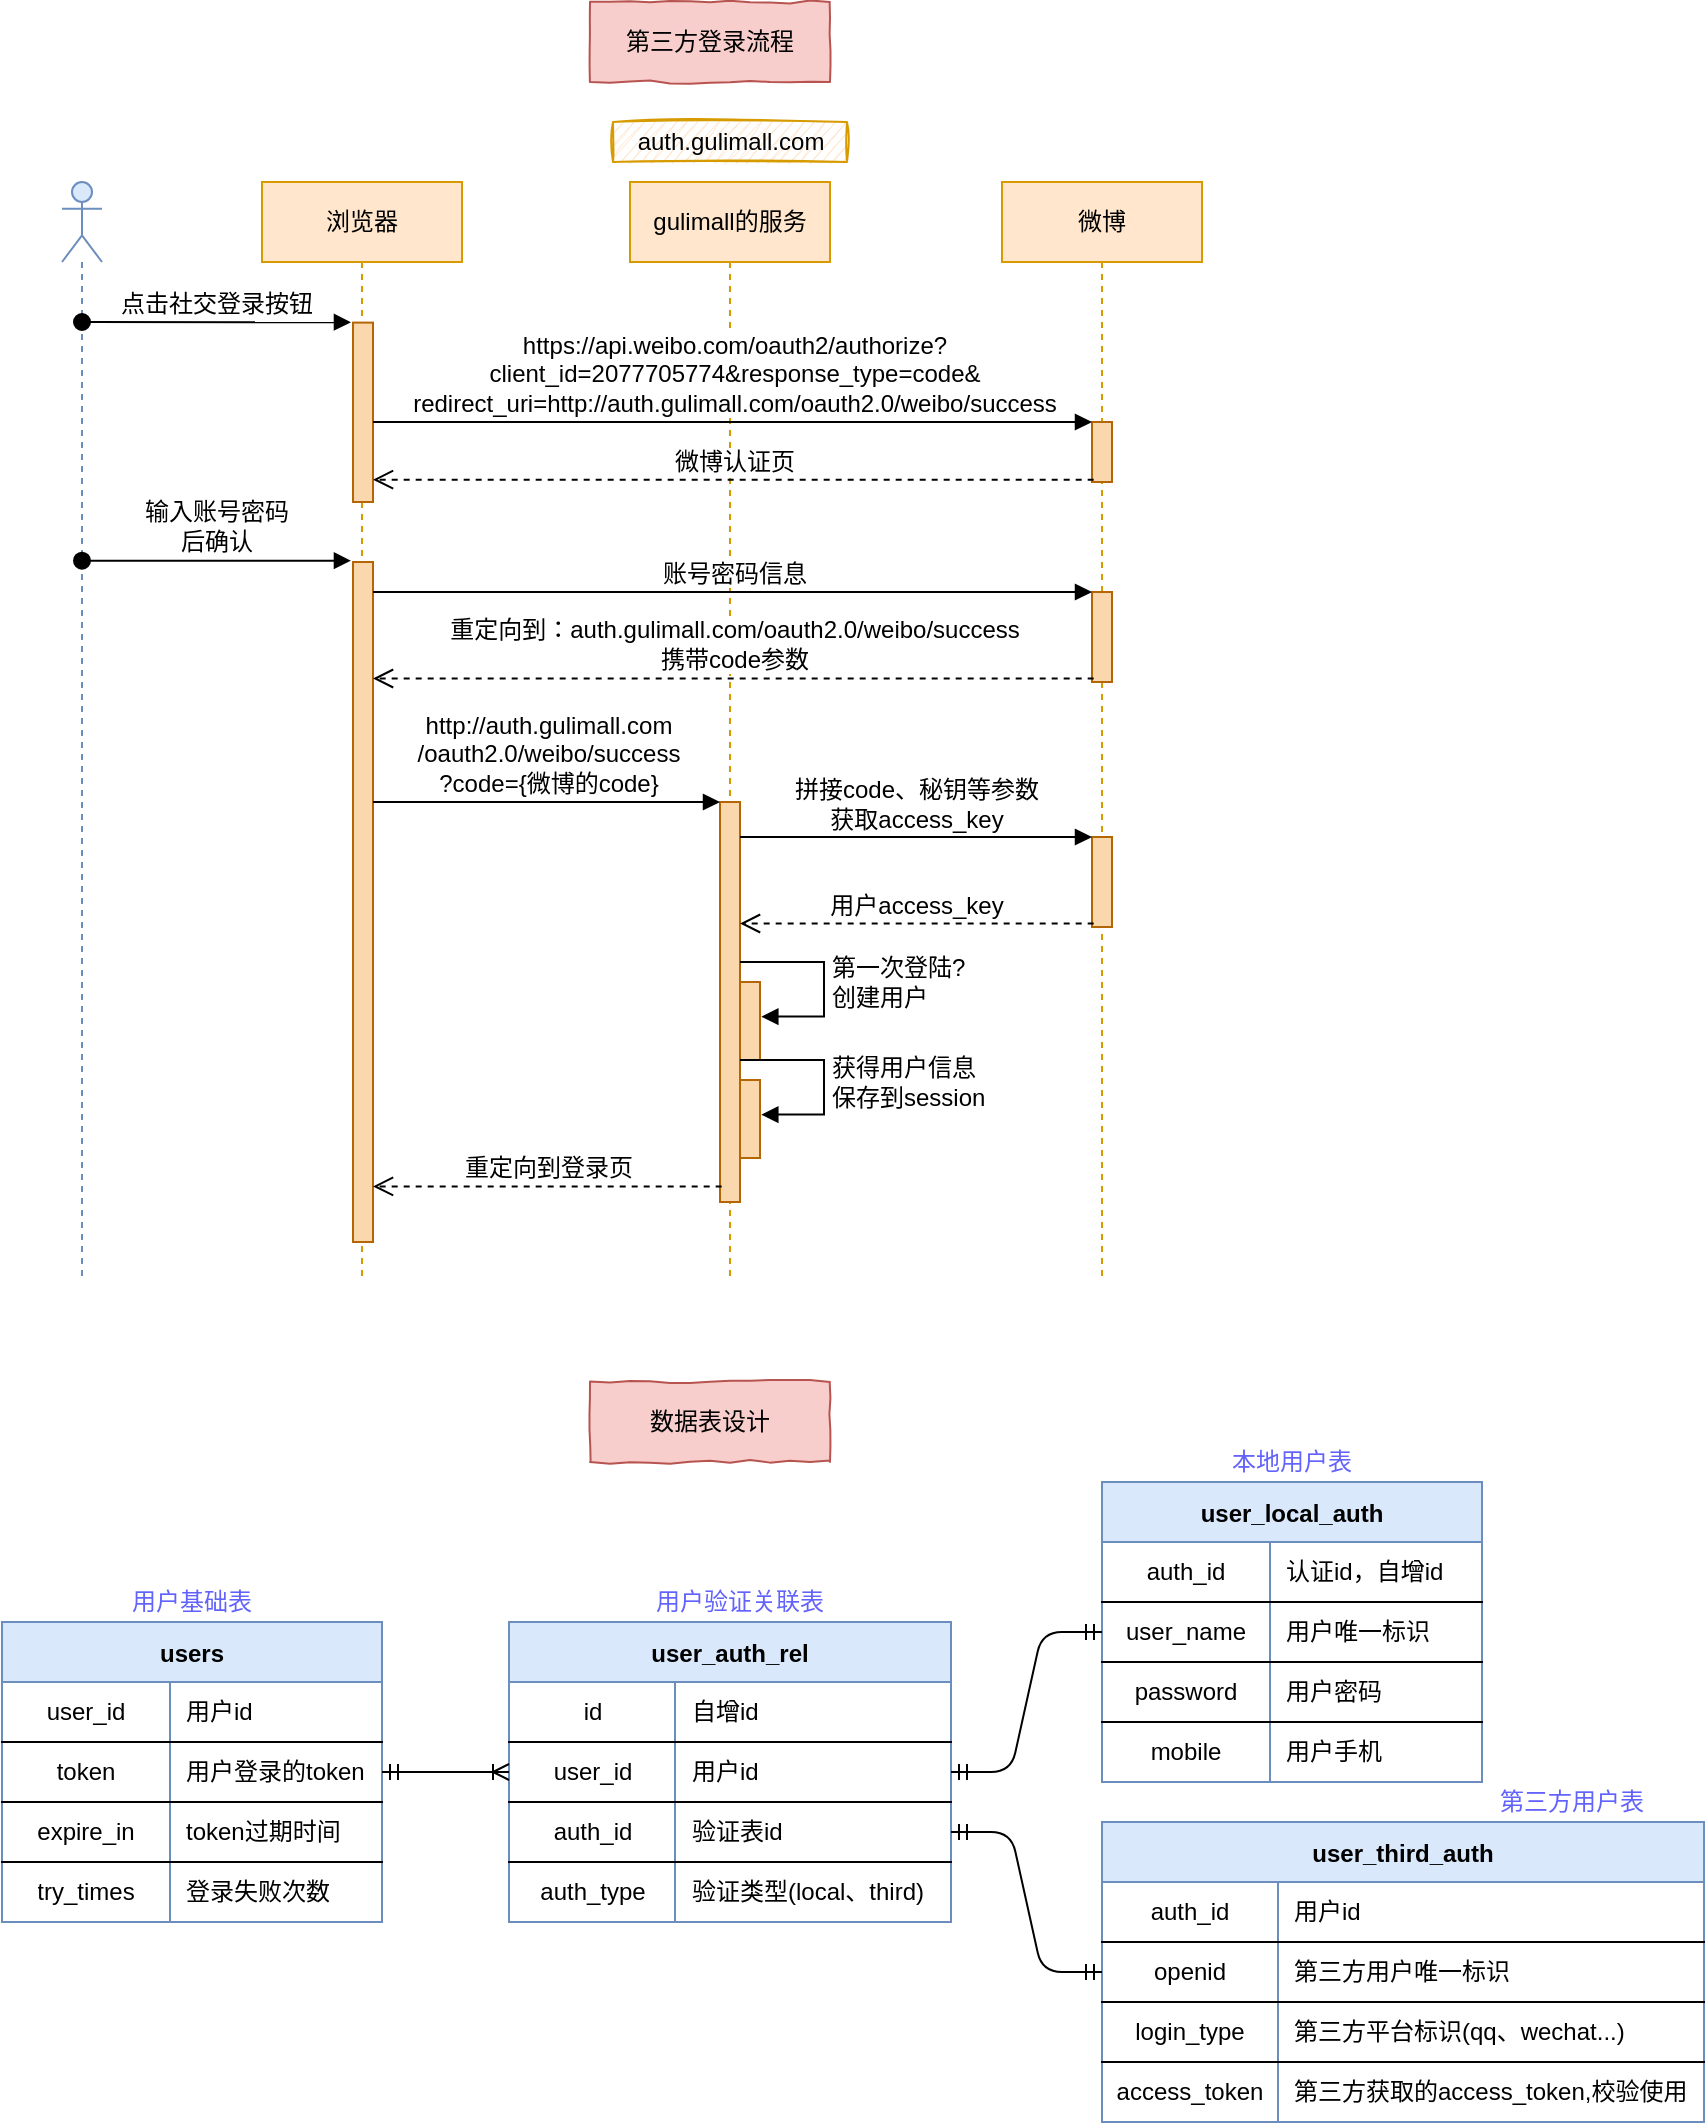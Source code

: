 <mxfile>
    <diagram id="n7cS4LPloCSjNX9LW9l1" name="第 1 页">
        <mxGraphModel dx="937" dy="670" grid="1" gridSize="10" guides="1" tooltips="1" connect="1" arrows="1" fold="1" page="1" pageScale="1" pageWidth="827" pageHeight="1169" math="0" shadow="0">
            <root>
                <mxCell id="0"/>
                <mxCell id="1" parent="0"/>
                <mxCell id="2" value="第三方登录流程" style="rounded=0;whiteSpace=wrap;html=1;fillColor=#f8cecc;strokeColor=#b85450;comic=1;" parent="1" vertex="1">
                    <mxGeometry x="354" y="40" width="120" height="40" as="geometry"/>
                </mxCell>
                <mxCell id="27" value="" style="shape=umlLifeline;participant=umlActor;perimeter=lifelinePerimeter;whiteSpace=wrap;html=1;container=1;collapsible=0;recursiveResize=0;verticalAlign=top;spacingTop=36;outlineConnect=0;comic=0;sketch=0;fontSize=12;fillColor=#dae8fc;strokeColor=#6c8ebf;" parent="1" vertex="1">
                    <mxGeometry x="90" y="130" width="20" height="550" as="geometry"/>
                </mxCell>
                <mxCell id="28" value="浏览器" style="shape=umlLifeline;perimeter=lifelinePerimeter;whiteSpace=wrap;html=1;container=1;collapsible=0;recursiveResize=0;outlineConnect=0;comic=0;sketch=0;fontSize=12;fillColor=#ffe6cc;strokeColor=#d79b00;" parent="1" vertex="1">
                    <mxGeometry x="190" y="130" width="100" height="550" as="geometry"/>
                </mxCell>
                <mxCell id="52" value="" style="html=1;points=[];perimeter=orthogonalPerimeter;comic=0;sketch=0;fontSize=12;fillColor=#fad7ac;strokeColor=#b46504;" parent="28" vertex="1">
                    <mxGeometry x="45.5" y="70.3" width="10" height="89.7" as="geometry"/>
                </mxCell>
                <mxCell id="53" value="点击社交登录按钮" style="html=1;verticalAlign=bottom;startArrow=oval;endArrow=block;startSize=8;sketch=0;fontSize=12;entryX=-0.103;entryY=-0.002;entryDx=0;entryDy=0;entryPerimeter=0;" parent="28" target="52" edge="1">
                    <mxGeometry relative="1" as="geometry">
                        <mxPoint x="-90" y="70" as="sourcePoint"/>
                        <mxPoint x="55.5" y="80.3" as="targetPoint"/>
                    </mxGeometry>
                </mxCell>
                <mxCell id="59" value="" style="html=1;points=[];perimeter=orthogonalPerimeter;comic=0;sketch=0;fontSize=12;fillColor=#fad7ac;strokeColor=#b46504;" parent="28" vertex="1">
                    <mxGeometry x="45.5" y="190" width="10" height="340" as="geometry"/>
                </mxCell>
                <mxCell id="30" value="gulimall的服务" style="shape=umlLifeline;perimeter=lifelinePerimeter;whiteSpace=wrap;html=1;container=1;collapsible=0;recursiveResize=0;outlineConnect=0;comic=0;sketch=0;fontSize=12;fillColor=#ffe6cc;strokeColor=#d79b00;" parent="1" vertex="1">
                    <mxGeometry x="374" y="130" width="100" height="550" as="geometry"/>
                </mxCell>
                <mxCell id="66" value="" style="html=1;points=[];perimeter=orthogonalPerimeter;comic=0;sketch=0;fontSize=12;fillColor=#fad7ac;strokeColor=#b46504;" parent="30" vertex="1">
                    <mxGeometry x="45" y="310" width="10" height="200" as="geometry"/>
                </mxCell>
                <mxCell id="73" value="" style="html=1;points=[];perimeter=orthogonalPerimeter;comic=0;sketch=0;fontSize=12;fillColor=#fad7ac;strokeColor=#b46504;" parent="30" vertex="1">
                    <mxGeometry x="55.0" y="400" width="10" height="39" as="geometry"/>
                </mxCell>
                <mxCell id="74" value="第一次登陆?&lt;br&gt;创建用户" style="edgeStyle=orthogonalEdgeStyle;html=1;align=left;spacingLeft=2;endArrow=block;rounded=0;entryX=1.067;entryY=0.444;sketch=0;fontSize=12;entryDx=0;entryDy=0;entryPerimeter=0;" parent="30" source="66" target="73" edge="1">
                    <mxGeometry x="0.034" relative="1" as="geometry">
                        <mxPoint x="494.7" y="519" as="sourcePoint"/>
                        <Array as="points">
                            <mxPoint x="97" y="390"/>
                            <mxPoint x="97" y="417"/>
                        </Array>
                        <mxPoint as="offset"/>
                    </mxGeometry>
                </mxCell>
                <mxCell id="75" value="" style="html=1;points=[];perimeter=orthogonalPerimeter;comic=0;sketch=0;fontSize=12;fillColor=#fad7ac;strokeColor=#b46504;" parent="30" vertex="1">
                    <mxGeometry x="55.0" y="449" width="10" height="39" as="geometry"/>
                </mxCell>
                <mxCell id="76" value="获得用户信息&lt;br&gt;保存到session" style="edgeStyle=orthogonalEdgeStyle;html=1;align=left;spacingLeft=2;endArrow=block;rounded=0;entryX=1.067;entryY=0.444;sketch=0;fontSize=12;entryDx=0;entryDy=0;entryPerimeter=0;" parent="30" source="66" target="75" edge="1">
                    <mxGeometry x="0.053" relative="1" as="geometry">
                        <mxPoint x="429" y="1089" as="sourcePoint"/>
                        <Array as="points">
                            <mxPoint x="97" y="439"/>
                            <mxPoint x="97" y="466"/>
                        </Array>
                        <mxPoint as="offset"/>
                    </mxGeometry>
                </mxCell>
                <mxCell id="34" value="微博" style="shape=umlLifeline;perimeter=lifelinePerimeter;whiteSpace=wrap;html=1;container=1;collapsible=0;recursiveResize=0;outlineConnect=0;comic=0;sketch=0;fontSize=12;fillColor=#ffe6cc;strokeColor=#d79b00;" parent="1" vertex="1">
                    <mxGeometry x="560" y="130" width="100" height="550" as="geometry"/>
                </mxCell>
                <mxCell id="54" value="" style="html=1;points=[];perimeter=orthogonalPerimeter;comic=0;sketch=0;fontSize=12;fillColor=#fad7ac;strokeColor=#b46504;" parent="34" vertex="1">
                    <mxGeometry x="45" y="120" width="10" height="30" as="geometry"/>
                </mxCell>
                <mxCell id="63" value="" style="html=1;points=[];perimeter=orthogonalPerimeter;comic=0;sketch=0;fontSize=12;fillColor=#fad7ac;strokeColor=#b46504;" parent="34" vertex="1">
                    <mxGeometry x="45" y="205" width="10" height="45" as="geometry"/>
                </mxCell>
                <mxCell id="70" value="" style="html=1;points=[];perimeter=orthogonalPerimeter;comic=0;sketch=0;fontSize=12;fillColor=#fad7ac;strokeColor=#b46504;" parent="34" vertex="1">
                    <mxGeometry x="45" y="327.5" width="10" height="45" as="geometry"/>
                </mxCell>
                <mxCell id="50" value="auth.gulimall.com" style="rounded=0;whiteSpace=wrap;html=1;fillColor=#ffe6cc;strokeColor=#d79b00;comic=1;sketch=1;" parent="1" vertex="1">
                    <mxGeometry x="365.5" y="100" width="117" height="20" as="geometry"/>
                </mxCell>
                <mxCell id="55" value="https://api.weibo.com/oauth2/authorize?&lt;br&gt;client_id=2077705774&amp;amp;response_type=code&amp;amp;&lt;br&gt;redirect_uri=http://auth.gulimall.com/oauth2.0/weibo/success" style="html=1;verticalAlign=bottom;endArrow=block;entryX=0;entryY=0;sketch=0;fontSize=12;" parent="1" source="52" target="54" edge="1">
                    <mxGeometry relative="1" as="geometry">
                        <mxPoint x="250" y="230" as="sourcePoint"/>
                    </mxGeometry>
                </mxCell>
                <mxCell id="56" value="微博认证页" style="html=1;verticalAlign=bottom;endArrow=open;dashed=1;endSize=8;sketch=0;fontSize=12;exitX=0.084;exitY=0.961;exitDx=0;exitDy=0;exitPerimeter=0;" parent="1" source="54" target="52" edge="1">
                    <mxGeometry relative="1" as="geometry">
                        <mxPoint x="225" y="258.83" as="targetPoint"/>
                        <mxPoint x="610" y="240" as="sourcePoint"/>
                    </mxGeometry>
                </mxCell>
                <mxCell id="60" value="输入账号密码&lt;br&gt;后确认" style="html=1;verticalAlign=bottom;startArrow=oval;endArrow=block;startSize=8;sketch=0;fontSize=12;entryX=-0.103;entryY=-0.002;entryDx=0;entryDy=0;entryPerimeter=0;" parent="1" source="27" target="59" edge="1">
                    <mxGeometry relative="1" as="geometry">
                        <mxPoint x="99.5" y="305.061" as="sourcePoint"/>
                        <mxPoint x="245.5" y="315.24" as="targetPoint"/>
                    </mxGeometry>
                </mxCell>
                <mxCell id="64" value="账号密码信息" style="html=1;verticalAlign=bottom;endArrow=block;entryX=0;entryY=0;sketch=0;fontSize=12;" parent="1" source="59" target="63" edge="1">
                    <mxGeometry relative="1" as="geometry">
                        <mxPoint x="245.5" y="335" as="sourcePoint"/>
                    </mxGeometry>
                </mxCell>
                <mxCell id="65" value="重定向到：auth.gulimall.com/oauth2.0/weibo/success&lt;br&gt;携带code参数" style="html=1;verticalAlign=bottom;endArrow=open;dashed=1;endSize=8;sketch=0;fontSize=12;exitX=0.084;exitY=0.961;exitDx=0;exitDy=0;exitPerimeter=0;" parent="1" source="63" target="59" edge="1">
                    <mxGeometry relative="1" as="geometry">
                        <mxPoint x="245.5" y="363.83" as="targetPoint"/>
                        <mxPoint x="610" y="325" as="sourcePoint"/>
                    </mxGeometry>
                </mxCell>
                <mxCell id="67" value="http://auth.gulimall.com&lt;br&gt;/oauth2.0/weibo/success&lt;br&gt;?code={微博的code}" style="html=1;verticalAlign=bottom;endArrow=block;entryX=0;entryY=0;sketch=0;fontSize=12;" parent="1" source="59" target="66" edge="1">
                    <mxGeometry relative="1" as="geometry">
                        <mxPoint x="60" y="410" as="sourcePoint"/>
                    </mxGeometry>
                </mxCell>
                <mxCell id="68" value="重定向到登录页" style="html=1;verticalAlign=bottom;endArrow=open;dashed=1;endSize=8;sketch=0;fontSize=12;exitX=0.084;exitY=0.961;exitDx=0;exitDy=0;exitPerimeter=0;" parent="1" source="66" target="59" edge="1">
                    <mxGeometry relative="1" as="geometry">
                        <mxPoint x="60" y="453.245" as="targetPoint"/>
                        <mxPoint x="424.5" y="400" as="sourcePoint"/>
                    </mxGeometry>
                </mxCell>
                <mxCell id="71" value="拼接code、秘钥等参数&lt;br&gt;获取access_key" style="html=1;verticalAlign=bottom;endArrow=block;entryX=0;entryY=0;sketch=0;fontSize=12;" parent="1" source="66" target="70" edge="1">
                    <mxGeometry relative="1" as="geometry">
                        <mxPoint x="431.5" y="440" as="sourcePoint"/>
                    </mxGeometry>
                </mxCell>
                <mxCell id="72" value="用户access_key" style="html=1;verticalAlign=bottom;endArrow=open;dashed=1;endSize=8;sketch=0;fontSize=12;exitX=0.084;exitY=0.961;exitDx=0;exitDy=0;exitPerimeter=0;" parent="1" source="70" target="66" edge="1">
                    <mxGeometry relative="1" as="geometry">
                        <mxPoint x="431.5" y="483.245" as="targetPoint"/>
                        <mxPoint x="610.5" y="400" as="sourcePoint"/>
                    </mxGeometry>
                </mxCell>
                <mxCell id="77" value="数据表设计" style="rounded=0;whiteSpace=wrap;html=1;fillColor=#f8cecc;strokeColor=#b85450;comic=1;" parent="1" vertex="1">
                    <mxGeometry x="354" y="730" width="120" height="40" as="geometry"/>
                </mxCell>
                <mxCell id="79" value="users" style="shape=table;startSize=30;container=1;collapsible=0;childLayout=tableLayout;fixedRows=1;rowLines=0;fontStyle=1;align=center;pointerEvents=1;comic=0;fillColor=#dae8fc;strokeColor=#6c8ebf;" parent="1" vertex="1">
                    <mxGeometry x="60" y="850" width="190" height="150" as="geometry"/>
                </mxCell>
                <mxCell id="80" value="" style="shape=partialRectangle;html=1;whiteSpace=wrap;collapsible=0;dropTarget=0;pointerEvents=1;fillColor=none;top=0;left=0;bottom=1;right=0;points=[[0,0.5],[1,0.5]];portConstraint=eastwest;comic=0;" parent="79" vertex="1">
                    <mxGeometry y="30" width="190" height="30" as="geometry"/>
                </mxCell>
                <mxCell id="81" value="user_id" style="shape=partialRectangle;html=1;whiteSpace=wrap;connectable=0;fillColor=none;top=0;left=0;bottom=0;right=0;overflow=hidden;pointerEvents=1;comic=0;" parent="80" vertex="1">
                    <mxGeometry width="84" height="30" as="geometry">
                        <mxRectangle width="84" height="30" as="alternateBounds"/>
                    </mxGeometry>
                </mxCell>
                <mxCell id="82" value="用户id" style="shape=partialRectangle;html=1;whiteSpace=wrap;connectable=0;fillColor=none;top=0;left=0;bottom=0;right=0;align=left;spacingLeft=6;overflow=hidden;pointerEvents=1;comic=0;" parent="80" vertex="1">
                    <mxGeometry x="84" width="106" height="30" as="geometry">
                        <mxRectangle width="106" height="30" as="alternateBounds"/>
                    </mxGeometry>
                </mxCell>
                <mxCell id="92" style="shape=partialRectangle;html=1;whiteSpace=wrap;collapsible=0;dropTarget=0;pointerEvents=1;fillColor=none;top=0;left=0;bottom=1;right=0;points=[[0,0.5],[1,0.5]];portConstraint=eastwest;comic=0;" parent="79" vertex="1">
                    <mxGeometry y="60" width="190" height="30" as="geometry"/>
                </mxCell>
                <mxCell id="93" value="token" style="shape=partialRectangle;html=1;whiteSpace=wrap;connectable=0;fillColor=none;top=0;left=0;bottom=0;right=0;overflow=hidden;pointerEvents=1;comic=0;" parent="92" vertex="1">
                    <mxGeometry width="84" height="30" as="geometry">
                        <mxRectangle width="84" height="30" as="alternateBounds"/>
                    </mxGeometry>
                </mxCell>
                <mxCell id="94" value="用户登录的token" style="shape=partialRectangle;html=1;whiteSpace=wrap;connectable=0;fillColor=none;top=0;left=0;bottom=0;right=0;align=left;spacingLeft=6;overflow=hidden;pointerEvents=1;comic=0;" parent="92" vertex="1">
                    <mxGeometry x="84" width="106" height="30" as="geometry">
                        <mxRectangle width="106" height="30" as="alternateBounds"/>
                    </mxGeometry>
                </mxCell>
                <mxCell id="98" style="shape=partialRectangle;html=1;whiteSpace=wrap;collapsible=0;dropTarget=0;pointerEvents=1;fillColor=none;top=0;left=0;bottom=1;right=0;points=[[0,0.5],[1,0.5]];portConstraint=eastwest;comic=0;" parent="79" vertex="1">
                    <mxGeometry y="90" width="190" height="30" as="geometry"/>
                </mxCell>
                <mxCell id="99" value="expire_in" style="shape=partialRectangle;html=1;whiteSpace=wrap;connectable=0;fillColor=none;top=0;left=0;bottom=0;right=0;overflow=hidden;pointerEvents=1;comic=0;" parent="98" vertex="1">
                    <mxGeometry width="84" height="30" as="geometry">
                        <mxRectangle width="84" height="30" as="alternateBounds"/>
                    </mxGeometry>
                </mxCell>
                <mxCell id="100" value="token过期时间" style="shape=partialRectangle;html=1;whiteSpace=wrap;connectable=0;fillColor=none;top=0;left=0;bottom=0;right=0;align=left;spacingLeft=6;overflow=hidden;pointerEvents=1;comic=0;" parent="98" vertex="1">
                    <mxGeometry x="84" width="106" height="30" as="geometry">
                        <mxRectangle width="106" height="30" as="alternateBounds"/>
                    </mxGeometry>
                </mxCell>
                <mxCell id="89" style="shape=partialRectangle;html=1;whiteSpace=wrap;collapsible=0;dropTarget=0;pointerEvents=1;fillColor=none;top=0;left=0;bottom=0;right=0;points=[[0,0.5],[1,0.5]];portConstraint=eastwest;comic=0;" parent="79" vertex="1">
                    <mxGeometry y="120" width="190" height="30" as="geometry"/>
                </mxCell>
                <mxCell id="90" value="try_times" style="shape=partialRectangle;html=1;whiteSpace=wrap;connectable=0;fillColor=none;top=0;left=0;bottom=0;right=0;overflow=hidden;pointerEvents=1;comic=0;" parent="89" vertex="1">
                    <mxGeometry width="84" height="30" as="geometry">
                        <mxRectangle width="84" height="30" as="alternateBounds"/>
                    </mxGeometry>
                </mxCell>
                <mxCell id="91" value="登录失败次数" style="shape=partialRectangle;html=1;whiteSpace=wrap;connectable=0;fillColor=none;top=0;left=0;bottom=0;right=0;align=left;spacingLeft=6;overflow=hidden;pointerEvents=1;comic=0;" parent="89" vertex="1">
                    <mxGeometry x="84" width="106" height="30" as="geometry">
                        <mxRectangle width="106" height="30" as="alternateBounds"/>
                    </mxGeometry>
                </mxCell>
                <mxCell id="101" value="user_auth_rel" style="shape=table;startSize=30;container=1;collapsible=0;childLayout=tableLayout;fixedRows=1;rowLines=0;fontStyle=1;align=center;pointerEvents=1;comic=0;fillColor=#dae8fc;strokeColor=#6c8ebf;" parent="1" vertex="1">
                    <mxGeometry x="313.5" y="850" width="221" height="150" as="geometry"/>
                </mxCell>
                <mxCell id="102" value="" style="shape=partialRectangle;html=1;whiteSpace=wrap;collapsible=0;dropTarget=0;pointerEvents=1;fillColor=none;top=0;left=0;bottom=1;right=0;points=[[0,0.5],[1,0.5]];portConstraint=eastwest;comic=0;" parent="101" vertex="1">
                    <mxGeometry y="30" width="221" height="30" as="geometry"/>
                </mxCell>
                <mxCell id="103" value="id" style="shape=partialRectangle;html=1;whiteSpace=wrap;connectable=0;fillColor=none;top=0;left=0;bottom=0;right=0;overflow=hidden;pointerEvents=1;comic=0;" parent="102" vertex="1">
                    <mxGeometry width="83" height="30" as="geometry">
                        <mxRectangle width="83" height="30" as="alternateBounds"/>
                    </mxGeometry>
                </mxCell>
                <mxCell id="104" value="自增id" style="shape=partialRectangle;html=1;whiteSpace=wrap;connectable=0;fillColor=none;top=0;left=0;bottom=0;right=0;align=left;spacingLeft=6;overflow=hidden;pointerEvents=1;comic=0;" parent="102" vertex="1">
                    <mxGeometry x="83" width="138" height="30" as="geometry">
                        <mxRectangle width="138" height="30" as="alternateBounds"/>
                    </mxGeometry>
                </mxCell>
                <mxCell id="105" style="shape=partialRectangle;html=1;whiteSpace=wrap;collapsible=0;dropTarget=0;pointerEvents=1;fillColor=none;top=0;left=0;bottom=1;right=0;points=[[0,0.5],[1,0.5]];portConstraint=eastwest;comic=0;" parent="101" vertex="1">
                    <mxGeometry y="60" width="221" height="30" as="geometry"/>
                </mxCell>
                <mxCell id="106" value="user_id" style="shape=partialRectangle;html=1;whiteSpace=wrap;connectable=0;fillColor=none;top=0;left=0;bottom=0;right=0;overflow=hidden;pointerEvents=1;comic=0;" parent="105" vertex="1">
                    <mxGeometry width="83" height="30" as="geometry">
                        <mxRectangle width="83" height="30" as="alternateBounds"/>
                    </mxGeometry>
                </mxCell>
                <mxCell id="107" value="用户id" style="shape=partialRectangle;html=1;whiteSpace=wrap;connectable=0;fillColor=none;top=0;left=0;bottom=0;right=0;align=left;spacingLeft=6;overflow=hidden;pointerEvents=1;comic=0;" parent="105" vertex="1">
                    <mxGeometry x="83" width="138" height="30" as="geometry">
                        <mxRectangle width="138" height="30" as="alternateBounds"/>
                    </mxGeometry>
                </mxCell>
                <mxCell id="108" style="shape=partialRectangle;html=1;whiteSpace=wrap;collapsible=0;dropTarget=0;pointerEvents=1;fillColor=none;top=0;left=0;bottom=1;right=0;points=[[0,0.5],[1,0.5]];portConstraint=eastwest;comic=0;" parent="101" vertex="1">
                    <mxGeometry y="90" width="221" height="30" as="geometry"/>
                </mxCell>
                <mxCell id="109" value="auth_id" style="shape=partialRectangle;html=1;whiteSpace=wrap;connectable=0;fillColor=none;top=0;left=0;bottom=0;right=0;overflow=hidden;pointerEvents=1;comic=0;" parent="108" vertex="1">
                    <mxGeometry width="83" height="30" as="geometry">
                        <mxRectangle width="83" height="30" as="alternateBounds"/>
                    </mxGeometry>
                </mxCell>
                <mxCell id="110" value="验证表id" style="shape=partialRectangle;html=1;whiteSpace=wrap;connectable=0;fillColor=none;top=0;left=0;bottom=0;right=0;align=left;spacingLeft=6;overflow=hidden;pointerEvents=1;comic=0;" parent="108" vertex="1">
                    <mxGeometry x="83" width="138" height="30" as="geometry">
                        <mxRectangle width="138" height="30" as="alternateBounds"/>
                    </mxGeometry>
                </mxCell>
                <mxCell id="111" style="shape=partialRectangle;html=1;whiteSpace=wrap;collapsible=0;dropTarget=0;pointerEvents=1;fillColor=none;top=0;left=0;bottom=0;right=0;points=[[0,0.5],[1,0.5]];portConstraint=eastwest;comic=0;" parent="101" vertex="1">
                    <mxGeometry y="120" width="221" height="30" as="geometry"/>
                </mxCell>
                <mxCell id="112" value="auth_type" style="shape=partialRectangle;html=1;whiteSpace=wrap;connectable=0;fillColor=none;top=0;left=0;bottom=0;right=0;overflow=hidden;pointerEvents=1;comic=0;" parent="111" vertex="1">
                    <mxGeometry width="83" height="30" as="geometry">
                        <mxRectangle width="83" height="30" as="alternateBounds"/>
                    </mxGeometry>
                </mxCell>
                <mxCell id="113" value="验证类型(local、third)" style="shape=partialRectangle;html=1;whiteSpace=wrap;connectable=0;fillColor=none;top=0;left=0;bottom=0;right=0;align=left;spacingLeft=6;overflow=hidden;pointerEvents=1;comic=0;" parent="111" vertex="1">
                    <mxGeometry x="83" width="138" height="30" as="geometry">
                        <mxRectangle width="138" height="30" as="alternateBounds"/>
                    </mxGeometry>
                </mxCell>
                <mxCell id="114" value="user_local_auth" style="shape=table;startSize=30;container=1;collapsible=0;childLayout=tableLayout;fixedRows=1;rowLines=0;fontStyle=1;align=center;pointerEvents=1;comic=0;fillColor=#dae8fc;strokeColor=#6c8ebf;" parent="1" vertex="1">
                    <mxGeometry x="610" y="780" width="190" height="150" as="geometry"/>
                </mxCell>
                <mxCell id="115" value="" style="shape=partialRectangle;html=1;whiteSpace=wrap;collapsible=0;dropTarget=0;pointerEvents=1;fillColor=none;top=0;left=0;bottom=1;right=0;points=[[0,0.5],[1,0.5]];portConstraint=eastwest;comic=0;" parent="114" vertex="1">
                    <mxGeometry y="30" width="190" height="30" as="geometry"/>
                </mxCell>
                <mxCell id="116" value="auth_id" style="shape=partialRectangle;html=1;whiteSpace=wrap;connectable=0;fillColor=none;top=0;left=0;bottom=0;right=0;overflow=hidden;pointerEvents=1;comic=0;" parent="115" vertex="1">
                    <mxGeometry width="84" height="30" as="geometry">
                        <mxRectangle width="84" height="30" as="alternateBounds"/>
                    </mxGeometry>
                </mxCell>
                <mxCell id="117" value="认证id，自增id" style="shape=partialRectangle;html=1;whiteSpace=wrap;connectable=0;fillColor=none;top=0;left=0;bottom=0;right=0;align=left;spacingLeft=6;overflow=hidden;pointerEvents=1;comic=0;" parent="115" vertex="1">
                    <mxGeometry x="84" width="106" height="30" as="geometry">
                        <mxRectangle width="106" height="30" as="alternateBounds"/>
                    </mxGeometry>
                </mxCell>
                <mxCell id="118" style="shape=partialRectangle;html=1;whiteSpace=wrap;collapsible=0;dropTarget=0;pointerEvents=1;fillColor=none;top=0;left=0;bottom=1;right=0;points=[[0,0.5],[1,0.5]];portConstraint=eastwest;comic=0;" parent="114" vertex="1">
                    <mxGeometry y="60" width="190" height="30" as="geometry"/>
                </mxCell>
                <mxCell id="119" value="user_name" style="shape=partialRectangle;html=1;whiteSpace=wrap;connectable=0;fillColor=none;top=0;left=0;bottom=0;right=0;overflow=hidden;pointerEvents=1;comic=0;" parent="118" vertex="1">
                    <mxGeometry width="84" height="30" as="geometry">
                        <mxRectangle width="84" height="30" as="alternateBounds"/>
                    </mxGeometry>
                </mxCell>
                <mxCell id="120" value="用户唯一标识" style="shape=partialRectangle;html=1;whiteSpace=wrap;connectable=0;fillColor=none;top=0;left=0;bottom=0;right=0;align=left;spacingLeft=6;overflow=hidden;pointerEvents=1;comic=0;" parent="118" vertex="1">
                    <mxGeometry x="84" width="106" height="30" as="geometry">
                        <mxRectangle width="106" height="30" as="alternateBounds"/>
                    </mxGeometry>
                </mxCell>
                <mxCell id="121" style="shape=partialRectangle;html=1;whiteSpace=wrap;collapsible=0;dropTarget=0;pointerEvents=1;fillColor=none;top=0;left=0;bottom=1;right=0;points=[[0,0.5],[1,0.5]];portConstraint=eastwest;comic=0;" parent="114" vertex="1">
                    <mxGeometry y="90" width="190" height="30" as="geometry"/>
                </mxCell>
                <mxCell id="122" value="password" style="shape=partialRectangle;html=1;whiteSpace=wrap;connectable=0;fillColor=none;top=0;left=0;bottom=0;right=0;overflow=hidden;pointerEvents=1;comic=0;" parent="121" vertex="1">
                    <mxGeometry width="84" height="30" as="geometry">
                        <mxRectangle width="84" height="30" as="alternateBounds"/>
                    </mxGeometry>
                </mxCell>
                <mxCell id="123" value="&lt;div style=&quot;text-align: center&quot;&gt;用户密码&lt;/div&gt;" style="shape=partialRectangle;html=1;whiteSpace=wrap;connectable=0;fillColor=none;top=0;left=0;bottom=0;right=0;align=left;spacingLeft=6;overflow=hidden;pointerEvents=1;comic=0;" parent="121" vertex="1">
                    <mxGeometry x="84" width="106" height="30" as="geometry">
                        <mxRectangle width="106" height="30" as="alternateBounds"/>
                    </mxGeometry>
                </mxCell>
                <mxCell id="124" style="shape=partialRectangle;html=1;whiteSpace=wrap;collapsible=0;dropTarget=0;pointerEvents=1;fillColor=none;top=0;left=0;bottom=0;right=0;points=[[0,0.5],[1,0.5]];portConstraint=eastwest;comic=0;" parent="114" vertex="1">
                    <mxGeometry y="120" width="190" height="30" as="geometry"/>
                </mxCell>
                <mxCell id="125" value="mobile" style="shape=partialRectangle;html=1;whiteSpace=wrap;connectable=0;fillColor=none;top=0;left=0;bottom=0;right=0;overflow=hidden;pointerEvents=1;comic=0;" parent="124" vertex="1">
                    <mxGeometry width="84" height="30" as="geometry">
                        <mxRectangle width="84" height="30" as="alternateBounds"/>
                    </mxGeometry>
                </mxCell>
                <mxCell id="126" value="&lt;span style=&quot;text-align: center&quot;&gt;用户手机&lt;/span&gt;" style="shape=partialRectangle;html=1;whiteSpace=wrap;connectable=0;fillColor=none;top=0;left=0;bottom=0;right=0;align=left;spacingLeft=6;overflow=hidden;pointerEvents=1;comic=0;" parent="124" vertex="1">
                    <mxGeometry x="84" width="106" height="30" as="geometry">
                        <mxRectangle width="106" height="30" as="alternateBounds"/>
                    </mxGeometry>
                </mxCell>
                <mxCell id="127" value="user_third_auth" style="shape=table;startSize=30;container=1;collapsible=0;childLayout=tableLayout;fixedRows=1;rowLines=0;fontStyle=1;align=center;pointerEvents=1;comic=0;fillColor=#dae8fc;strokeColor=#6c8ebf;" parent="1" vertex="1">
                    <mxGeometry x="610" y="950" width="301" height="150" as="geometry"/>
                </mxCell>
                <mxCell id="128" value="" style="shape=partialRectangle;html=1;whiteSpace=wrap;collapsible=0;dropTarget=0;pointerEvents=1;fillColor=none;top=0;left=0;bottom=1;right=0;points=[[0,0.5],[1,0.5]];portConstraint=eastwest;comic=0;" parent="127" vertex="1">
                    <mxGeometry y="30" width="301" height="30" as="geometry"/>
                </mxCell>
                <mxCell id="129" value="auth_id" style="shape=partialRectangle;html=1;whiteSpace=wrap;connectable=0;fillColor=none;top=0;left=0;bottom=0;right=0;overflow=hidden;pointerEvents=1;comic=0;" parent="128" vertex="1">
                    <mxGeometry width="88" height="30" as="geometry">
                        <mxRectangle width="88" height="30" as="alternateBounds"/>
                    </mxGeometry>
                </mxCell>
                <mxCell id="130" value="&lt;span style=&quot;text-align: center&quot;&gt;用户id&lt;/span&gt;" style="shape=partialRectangle;html=1;whiteSpace=wrap;connectable=0;fillColor=none;top=0;left=0;bottom=0;right=0;align=left;spacingLeft=6;overflow=hidden;pointerEvents=1;comic=0;" parent="128" vertex="1">
                    <mxGeometry x="88" width="213" height="30" as="geometry">
                        <mxRectangle width="213" height="30" as="alternateBounds"/>
                    </mxGeometry>
                </mxCell>
                <mxCell id="131" style="shape=partialRectangle;html=1;whiteSpace=wrap;collapsible=0;dropTarget=0;pointerEvents=1;fillColor=none;top=0;left=0;bottom=1;right=0;points=[[0,0.5],[1,0.5]];portConstraint=eastwest;comic=0;" parent="127" vertex="1">
                    <mxGeometry y="60" width="301" height="30" as="geometry"/>
                </mxCell>
                <mxCell id="132" value="openid" style="shape=partialRectangle;html=1;whiteSpace=wrap;connectable=0;fillColor=none;top=0;left=0;bottom=0;right=0;overflow=hidden;pointerEvents=1;comic=0;" parent="131" vertex="1">
                    <mxGeometry width="88" height="30" as="geometry">
                        <mxRectangle width="88" height="30" as="alternateBounds"/>
                    </mxGeometry>
                </mxCell>
                <mxCell id="133" value="&lt;span style=&quot;text-align: center&quot;&gt;第三方用户唯一标识&lt;/span&gt;" style="shape=partialRectangle;html=1;whiteSpace=wrap;connectable=0;fillColor=none;top=0;left=0;bottom=0;right=0;align=left;spacingLeft=6;overflow=hidden;pointerEvents=1;comic=0;" parent="131" vertex="1">
                    <mxGeometry x="88" width="213" height="30" as="geometry">
                        <mxRectangle width="213" height="30" as="alternateBounds"/>
                    </mxGeometry>
                </mxCell>
                <mxCell id="134" style="shape=partialRectangle;html=1;whiteSpace=wrap;collapsible=0;dropTarget=0;pointerEvents=1;fillColor=none;top=0;left=0;bottom=1;right=0;points=[[0,0.5],[1,0.5]];portConstraint=eastwest;comic=0;" parent="127" vertex="1">
                    <mxGeometry y="90" width="301" height="30" as="geometry"/>
                </mxCell>
                <mxCell id="135" value="login_type" style="shape=partialRectangle;html=1;whiteSpace=wrap;connectable=0;fillColor=none;top=0;left=0;bottom=0;right=0;overflow=hidden;pointerEvents=1;comic=0;" parent="134" vertex="1">
                    <mxGeometry width="88" height="30" as="geometry">
                        <mxRectangle width="88" height="30" as="alternateBounds"/>
                    </mxGeometry>
                </mxCell>
                <mxCell id="136" value="&lt;div&gt;第三方平台标识(qq、wechat...)&lt;br&gt;&lt;/div&gt;" style="shape=partialRectangle;html=1;whiteSpace=wrap;connectable=0;fillColor=none;top=0;left=0;bottom=0;right=0;align=left;spacingLeft=6;overflow=hidden;pointerEvents=1;comic=0;" parent="134" vertex="1">
                    <mxGeometry x="88" width="213" height="30" as="geometry">
                        <mxRectangle width="213" height="30" as="alternateBounds"/>
                    </mxGeometry>
                </mxCell>
                <mxCell id="137" style="shape=partialRectangle;html=1;whiteSpace=wrap;collapsible=0;dropTarget=0;pointerEvents=1;fillColor=none;top=0;left=0;bottom=0;right=0;points=[[0,0.5],[1,0.5]];portConstraint=eastwest;comic=0;" parent="127" vertex="1">
                    <mxGeometry y="120" width="301" height="30" as="geometry"/>
                </mxCell>
                <mxCell id="138" value="access_token" style="shape=partialRectangle;html=1;whiteSpace=wrap;connectable=0;fillColor=none;top=0;left=0;bottom=0;right=0;overflow=hidden;pointerEvents=1;comic=0;" parent="137" vertex="1">
                    <mxGeometry width="88" height="30" as="geometry">
                        <mxRectangle width="88" height="30" as="alternateBounds"/>
                    </mxGeometry>
                </mxCell>
                <mxCell id="139" value="&lt;span style=&quot;text-align: center&quot;&gt;第三方获取的access_token,校验使用&lt;/span&gt;" style="shape=partialRectangle;html=1;whiteSpace=wrap;connectable=0;fillColor=none;top=0;left=0;bottom=0;right=0;align=left;spacingLeft=6;overflow=hidden;pointerEvents=1;comic=0;" parent="137" vertex="1">
                    <mxGeometry x="88" width="213" height="30" as="geometry">
                        <mxRectangle width="213" height="30" as="alternateBounds"/>
                    </mxGeometry>
                </mxCell>
                <mxCell id="177" value="" style="edgeStyle=entityRelationEdgeStyle;fontSize=12;html=1;endArrow=ERoneToMany;startArrow=ERmandOne;" parent="1" source="79" target="101" edge="1">
                    <mxGeometry width="100" height="100" relative="1" as="geometry">
                        <mxPoint x="200" y="1030" as="sourcePoint"/>
                        <mxPoint x="300" y="930" as="targetPoint"/>
                    </mxGeometry>
                </mxCell>
                <mxCell id="178" value="" style="edgeStyle=entityRelationEdgeStyle;fontSize=12;html=1;endArrow=ERmandOne;startArrow=ERmandOne;" parent="1" source="101" target="114" edge="1">
                    <mxGeometry width="100" height="100" relative="1" as="geometry">
                        <mxPoint x="560" y="960" as="sourcePoint"/>
                        <mxPoint x="400" y="1010" as="targetPoint"/>
                    </mxGeometry>
                </mxCell>
                <mxCell id="179" value="" style="edgeStyle=entityRelationEdgeStyle;fontSize=12;html=1;endArrow=ERmandOne;startArrow=ERmandOne;exitX=1;exitY=0.5;exitDx=0;exitDy=0;" parent="1" source="108" target="127" edge="1">
                    <mxGeometry width="100" height="100" relative="1" as="geometry">
                        <mxPoint x="544.5" y="935" as="sourcePoint"/>
                        <mxPoint x="620" y="875" as="targetPoint"/>
                    </mxGeometry>
                </mxCell>
                <mxCell id="180" value="&lt;font color=&quot;#6262fc&quot;&gt;用户基础表&lt;/font&gt;" style="rounded=0;whiteSpace=wrap;html=1;fillColor=none;strokeColor=none;comic=1;" parent="1" vertex="1">
                    <mxGeometry x="110" y="830" width="90" height="20" as="geometry"/>
                </mxCell>
                <mxCell id="181" value="&lt;font color=&quot;#6262fc&quot;&gt;用户验证关联表&lt;/font&gt;" style="rounded=0;whiteSpace=wrap;html=1;fillColor=none;strokeColor=none;comic=1;" parent="1" vertex="1">
                    <mxGeometry x="384" y="830" width="90" height="20" as="geometry"/>
                </mxCell>
                <mxCell id="182" value="&lt;font color=&quot;#6262fc&quot;&gt;本地用户表&lt;/font&gt;" style="rounded=0;whiteSpace=wrap;html=1;fillColor=none;strokeColor=none;comic=1;" parent="1" vertex="1">
                    <mxGeometry x="660" y="760" width="90" height="20" as="geometry"/>
                </mxCell>
                <mxCell id="183" value="&lt;div&gt;&lt;font color=&quot;#6262fc&quot;&gt;第三方用户表&lt;/font&gt;&lt;/div&gt;" style="rounded=0;whiteSpace=wrap;html=1;fillColor=none;strokeColor=none;comic=1;" parent="1" vertex="1">
                    <mxGeometry x="800" y="930" width="90" height="20" as="geometry"/>
                </mxCell>
            </root>
        </mxGraphModel>
    </diagram>
</mxfile>